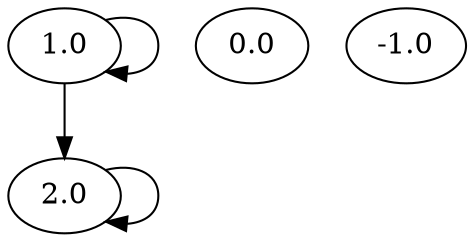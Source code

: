 digraph {
    0 [ label = "1.0" ]
    1 [ label = "2.0" ]
    2 [ label = "0.0" ]
    3 [ label = "-1.0" ]
    0 -> 0 [ ]
    0 -> 1 [ ]
    1 -> 1 [ ]
}
